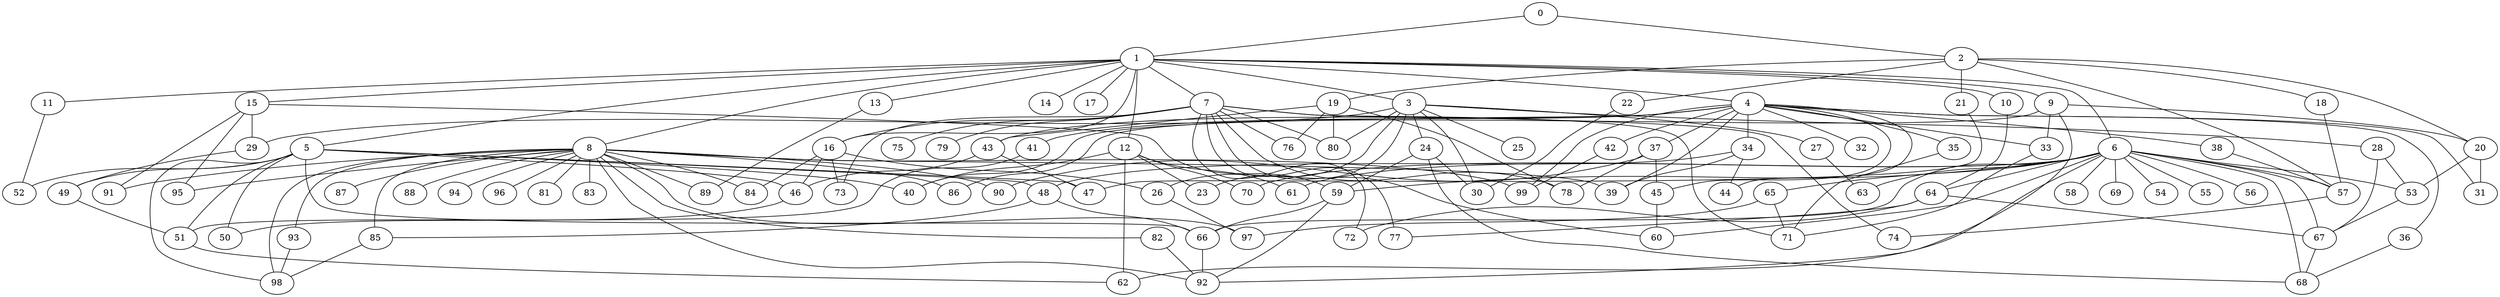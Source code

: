 
graph graphname {
    0 -- 1
0 -- 2
1 -- 3
1 -- 4
1 -- 5
1 -- 6
1 -- 7
1 -- 8
1 -- 9
1 -- 10
1 -- 11
1 -- 12
1 -- 13
1 -- 14
1 -- 15
1 -- 16
1 -- 17
2 -- 18
2 -- 19
2 -- 20
2 -- 21
2 -- 22
2 -- 57
3 -- 23
3 -- 24
3 -- 25
3 -- 26
3 -- 27
3 -- 28
3 -- 29
3 -- 30
3 -- 80
4 -- 32
4 -- 34
4 -- 35
4 -- 36
4 -- 37
4 -- 38
4 -- 33
4 -- 40
4 -- 41
4 -- 42
4 -- 39
4 -- 44
4 -- 45
4 -- 43
4 -- 31
4 -- 99
5 -- 46
5 -- 47
5 -- 48
5 -- 49
5 -- 50
5 -- 51
5 -- 52
5 -- 98
5 -- 66
5 -- 40
6 -- 64
6 -- 66
6 -- 67
6 -- 68
6 -- 69
6 -- 70
6 -- 65
6 -- 53
6 -- 54
6 -- 55
6 -- 56
6 -- 57
6 -- 58
6 -- 59
6 -- 60
6 -- 61
6 -- 62
6 -- 63
7 -- 71
7 -- 72
7 -- 73
7 -- 74
7 -- 75
7 -- 76
7 -- 77
7 -- 78
7 -- 79
7 -- 80
7 -- 16
7 -- 60
8 -- 96
8 -- 98
8 -- 99
8 -- 97
8 -- 81
8 -- 82
8 -- 83
8 -- 84
8 -- 85
8 -- 86
8 -- 87
8 -- 88
8 -- 89
8 -- 90
8 -- 91
8 -- 92
8 -- 93
8 -- 94
8 -- 95
8 -- 39
9 -- 20
9 -- 33
9 -- 86
9 -- 92
10 -- 64
11 -- 52
12 -- 70
12 -- 40
12 -- 62
12 -- 61
12 -- 23
13 -- 89
15 -- 91
15 -- 95
15 -- 29
15 -- 59
16 -- 84
16 -- 73
16 -- 26
16 -- 46
18 -- 57
19 -- 78
19 -- 80
19 -- 43
19 -- 76
20 -- 53
20 -- 31
21 -- 47
22 -- 30
24 -- 30
24 -- 59
24 -- 68
26 -- 97
27 -- 63
28 -- 67
28 -- 53
29 -- 49
33 -- 71
34 -- 48
34 -- 39
34 -- 44
35 -- 71
36 -- 68
37 -- 78
37 -- 45
37 -- 90
38 -- 57
41 -- 51
42 -- 99
43 -- 47
43 -- 46
45 -- 60
46 -- 50
48 -- 85
48 -- 66
49 -- 51
51 -- 62
53 -- 67
57 -- 74
59 -- 92
59 -- 66
64 -- 67
64 -- 72
64 -- 77
65 -- 97
65 -- 71
66 -- 92
67 -- 68
82 -- 92
85 -- 98
93 -- 98

}
